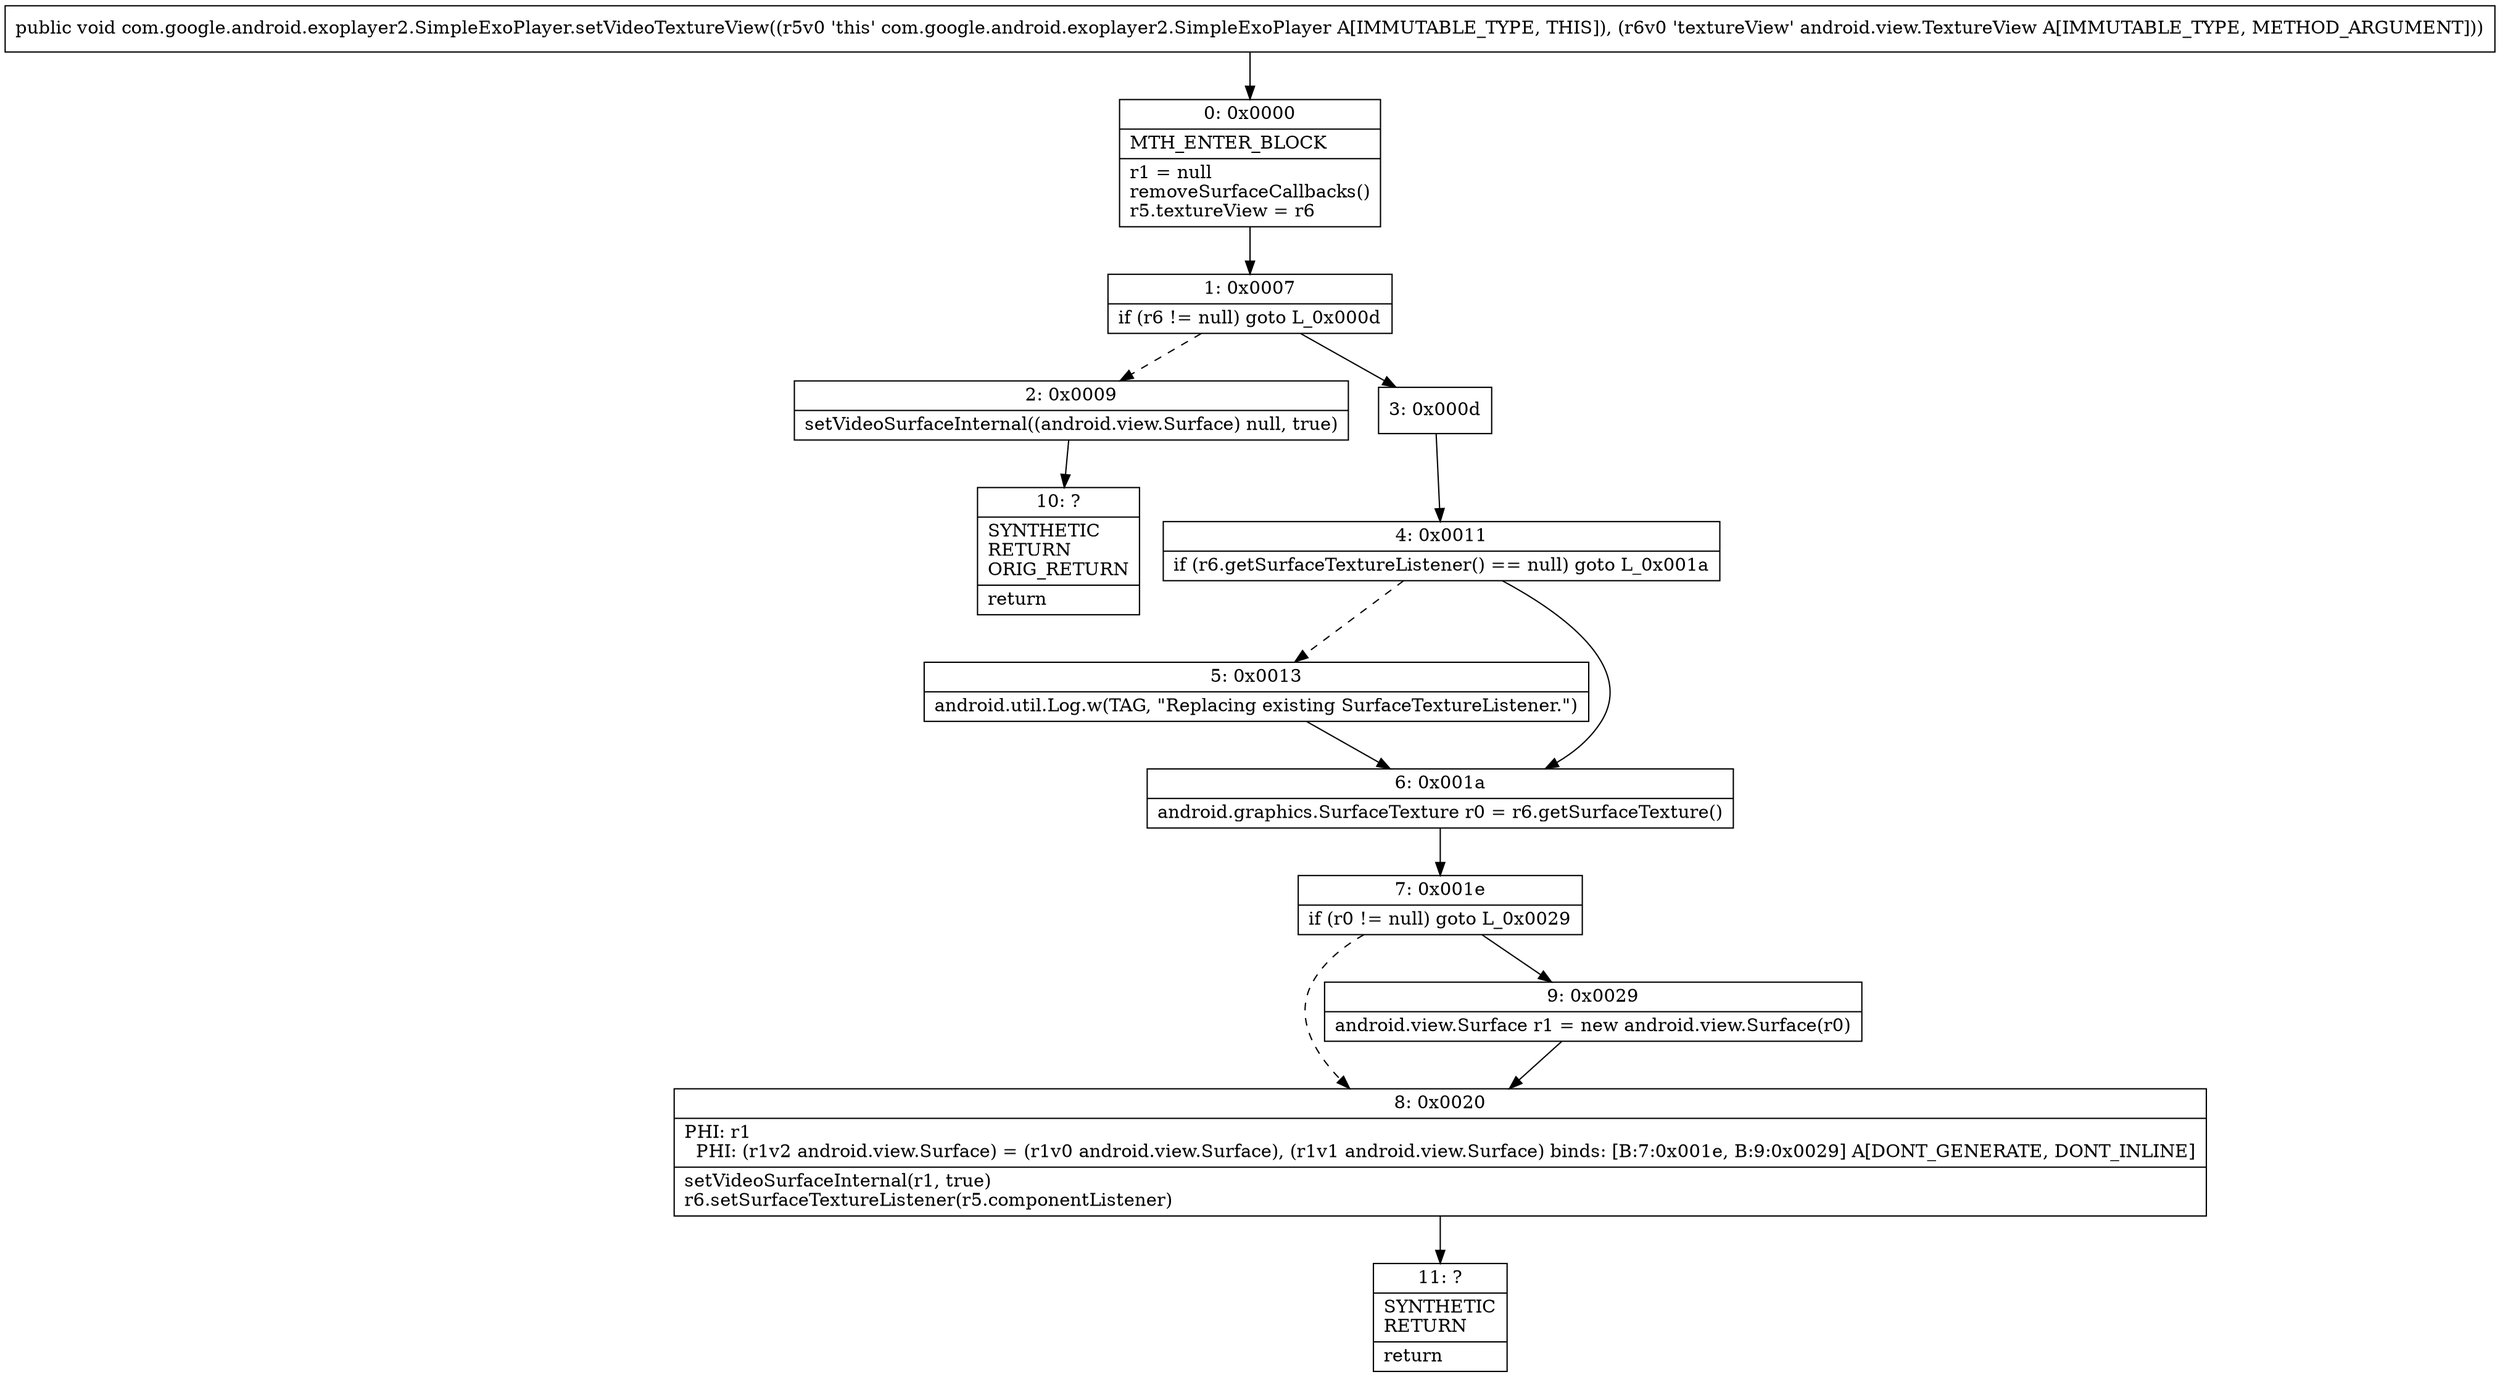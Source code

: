 digraph "CFG forcom.google.android.exoplayer2.SimpleExoPlayer.setVideoTextureView(Landroid\/view\/TextureView;)V" {
Node_0 [shape=record,label="{0\:\ 0x0000|MTH_ENTER_BLOCK\l|r1 = null\lremoveSurfaceCallbacks()\lr5.textureView = r6\l}"];
Node_1 [shape=record,label="{1\:\ 0x0007|if (r6 != null) goto L_0x000d\l}"];
Node_2 [shape=record,label="{2\:\ 0x0009|setVideoSurfaceInternal((android.view.Surface) null, true)\l}"];
Node_3 [shape=record,label="{3\:\ 0x000d}"];
Node_4 [shape=record,label="{4\:\ 0x0011|if (r6.getSurfaceTextureListener() == null) goto L_0x001a\l}"];
Node_5 [shape=record,label="{5\:\ 0x0013|android.util.Log.w(TAG, \"Replacing existing SurfaceTextureListener.\")\l}"];
Node_6 [shape=record,label="{6\:\ 0x001a|android.graphics.SurfaceTexture r0 = r6.getSurfaceTexture()\l}"];
Node_7 [shape=record,label="{7\:\ 0x001e|if (r0 != null) goto L_0x0029\l}"];
Node_8 [shape=record,label="{8\:\ 0x0020|PHI: r1 \l  PHI: (r1v2 android.view.Surface) = (r1v0 android.view.Surface), (r1v1 android.view.Surface) binds: [B:7:0x001e, B:9:0x0029] A[DONT_GENERATE, DONT_INLINE]\l|setVideoSurfaceInternal(r1, true)\lr6.setSurfaceTextureListener(r5.componentListener)\l}"];
Node_9 [shape=record,label="{9\:\ 0x0029|android.view.Surface r1 = new android.view.Surface(r0)\l}"];
Node_10 [shape=record,label="{10\:\ ?|SYNTHETIC\lRETURN\lORIG_RETURN\l|return\l}"];
Node_11 [shape=record,label="{11\:\ ?|SYNTHETIC\lRETURN\l|return\l}"];
MethodNode[shape=record,label="{public void com.google.android.exoplayer2.SimpleExoPlayer.setVideoTextureView((r5v0 'this' com.google.android.exoplayer2.SimpleExoPlayer A[IMMUTABLE_TYPE, THIS]), (r6v0 'textureView' android.view.TextureView A[IMMUTABLE_TYPE, METHOD_ARGUMENT])) }"];
MethodNode -> Node_0;
Node_0 -> Node_1;
Node_1 -> Node_2[style=dashed];
Node_1 -> Node_3;
Node_2 -> Node_10;
Node_3 -> Node_4;
Node_4 -> Node_5[style=dashed];
Node_4 -> Node_6;
Node_5 -> Node_6;
Node_6 -> Node_7;
Node_7 -> Node_8[style=dashed];
Node_7 -> Node_9;
Node_8 -> Node_11;
Node_9 -> Node_8;
}

